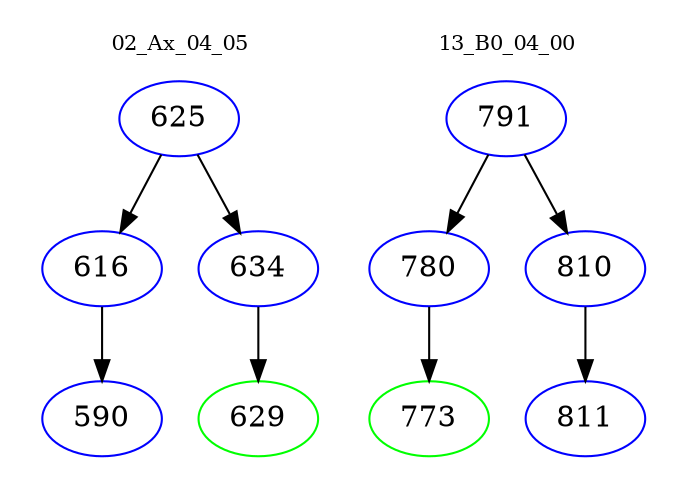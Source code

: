 digraph{
subgraph cluster_0 {
color = white
label = "02_Ax_04_05";
fontsize=10;
T0_625 [label="625", color="blue"]
T0_625 -> T0_616 [color="black"]
T0_616 [label="616", color="blue"]
T0_616 -> T0_590 [color="black"]
T0_590 [label="590", color="blue"]
T0_625 -> T0_634 [color="black"]
T0_634 [label="634", color="blue"]
T0_634 -> T0_629 [color="black"]
T0_629 [label="629", color="green"]
}
subgraph cluster_1 {
color = white
label = "13_B0_04_00";
fontsize=10;
T1_791 [label="791", color="blue"]
T1_791 -> T1_780 [color="black"]
T1_780 [label="780", color="blue"]
T1_780 -> T1_773 [color="black"]
T1_773 [label="773", color="green"]
T1_791 -> T1_810 [color="black"]
T1_810 [label="810", color="blue"]
T1_810 -> T1_811 [color="black"]
T1_811 [label="811", color="blue"]
}
}
